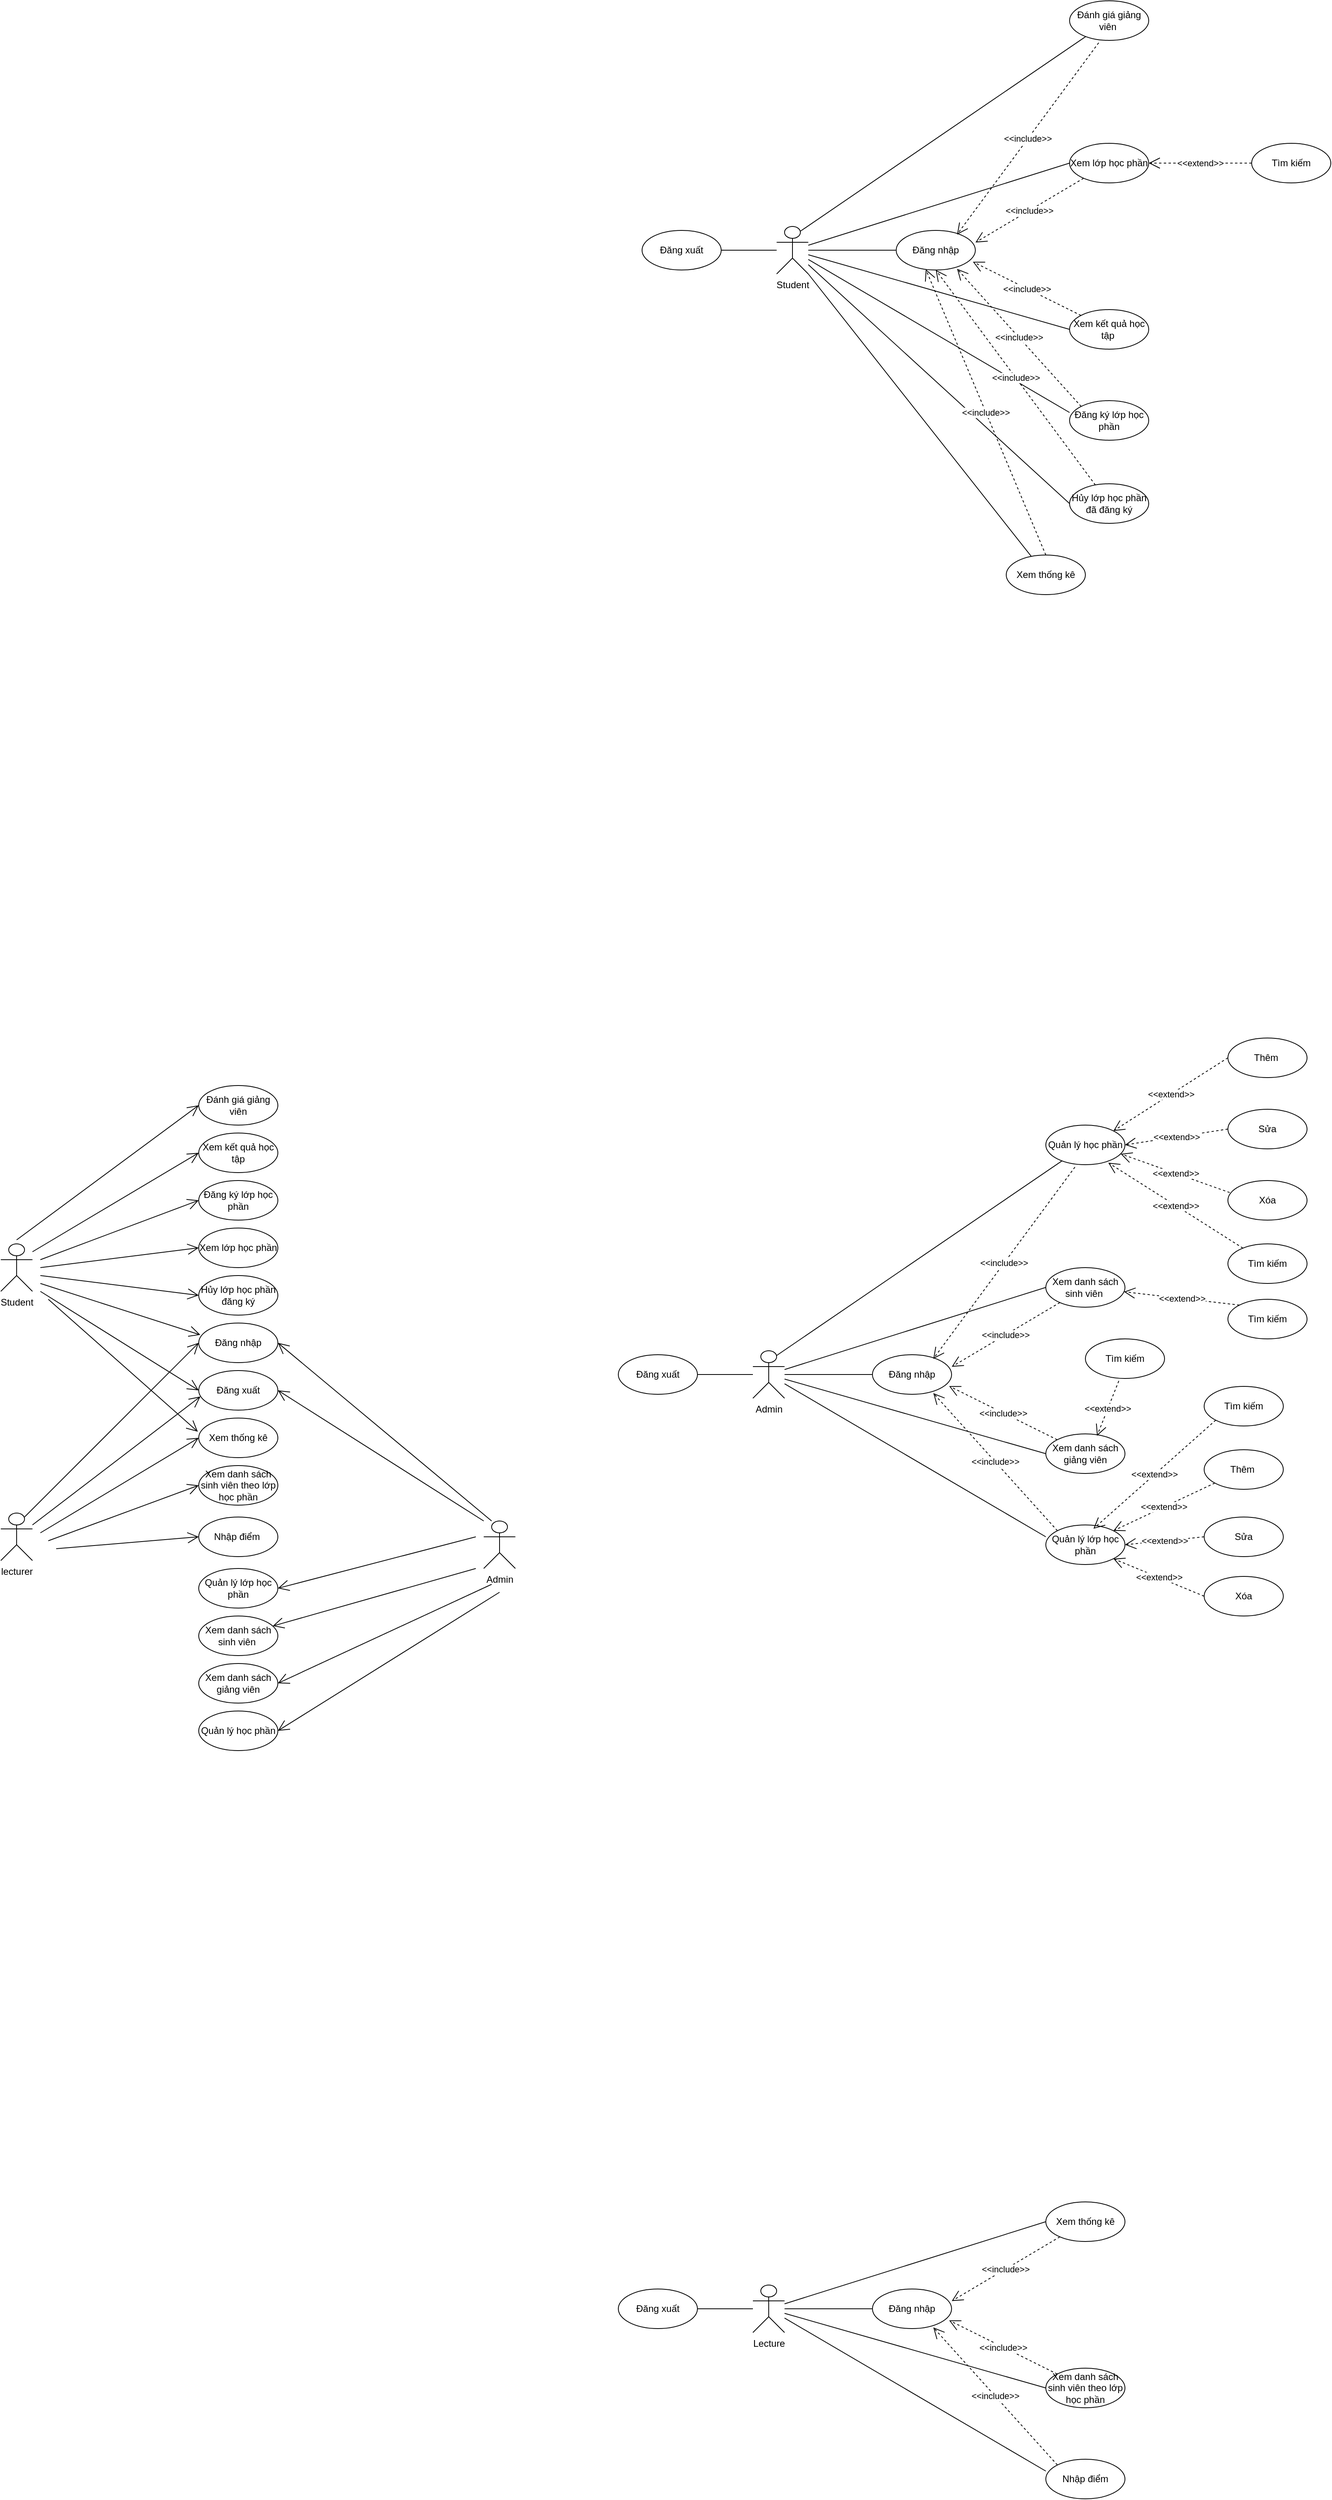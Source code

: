 <mxfile version="25.0.3">
  <diagram name="Trang-1" id="YC1g6Aa9ZJxW77goYBFT">
    <mxGraphModel dx="1312" dy="2933" grid="1" gridSize="10" guides="1" tooltips="1" connect="1" arrows="1" fold="1" page="1" pageScale="1" pageWidth="827" pageHeight="1169" math="0" shadow="0">
      <root>
        <mxCell id="0" />
        <mxCell id="1" parent="0" />
        <mxCell id="CZlc9L8-ADQLd4C6MPNS-1" value="Admin" style="shape=umlActor;verticalLabelPosition=bottom;verticalAlign=top;html=1;outlineConnect=0;" parent="1" vertex="1">
          <mxGeometry x="700" y="120" width="40" height="60" as="geometry" />
        </mxCell>
        <mxCell id="CZlc9L8-ADQLd4C6MPNS-2" value="Student" style="shape=umlActor;verticalLabelPosition=bottom;verticalAlign=top;html=1;outlineConnect=0;" parent="1" vertex="1">
          <mxGeometry x="90" y="-230" width="40" height="60" as="geometry" />
        </mxCell>
        <mxCell id="CZlc9L8-ADQLd4C6MPNS-3" value="lecturer" style="shape=umlActor;verticalLabelPosition=bottom;verticalAlign=top;html=1;outlineConnect=0;" parent="1" vertex="1">
          <mxGeometry x="90" y="110" width="40" height="60" as="geometry" />
        </mxCell>
        <mxCell id="CZlc9L8-ADQLd4C6MPNS-12" value="Đăng nhập" style="ellipse;whiteSpace=wrap;html=1;" parent="1" vertex="1">
          <mxGeometry x="340" y="-130" width="100" height="50" as="geometry" />
        </mxCell>
        <mxCell id="CZlc9L8-ADQLd4C6MPNS-13" value="Xem lớp học phần" style="ellipse;whiteSpace=wrap;html=1;" parent="1" vertex="1">
          <mxGeometry x="340" y="-250" width="100" height="50" as="geometry" />
        </mxCell>
        <mxCell id="CZlc9L8-ADQLd4C6MPNS-15" value="Xem kết quả học tập" style="ellipse;whiteSpace=wrap;html=1;" parent="1" vertex="1">
          <mxGeometry x="340" y="-370" width="100" height="50" as="geometry" />
        </mxCell>
        <mxCell id="CZlc9L8-ADQLd4C6MPNS-16" value="Đăng ký lớp học phần" style="ellipse;whiteSpace=wrap;html=1;" parent="1" vertex="1">
          <mxGeometry x="340" y="-310" width="100" height="50" as="geometry" />
        </mxCell>
        <mxCell id="CZlc9L8-ADQLd4C6MPNS-17" value="Hủy lớp học phần đăng ký" style="ellipse;whiteSpace=wrap;html=1;" parent="1" vertex="1">
          <mxGeometry x="340" y="-190" width="100" height="50" as="geometry" />
        </mxCell>
        <mxCell id="CZlc9L8-ADQLd4C6MPNS-18" value="Xem danh sách sinh viên theo lớp học phần" style="ellipse;whiteSpace=wrap;html=1;" parent="1" vertex="1">
          <mxGeometry x="340" y="50" width="100" height="50" as="geometry" />
        </mxCell>
        <mxCell id="CZlc9L8-ADQLd4C6MPNS-19" value="Nhập điểm&amp;nbsp;" style="ellipse;whiteSpace=wrap;html=1;" parent="1" vertex="1">
          <mxGeometry x="340" y="115" width="100" height="50" as="geometry" />
        </mxCell>
        <mxCell id="CZlc9L8-ADQLd4C6MPNS-20" value="Quản lý học phần" style="ellipse;whiteSpace=wrap;html=1;" parent="1" vertex="1">
          <mxGeometry x="340" y="360" width="100" height="50" as="geometry" />
        </mxCell>
        <mxCell id="CZlc9L8-ADQLd4C6MPNS-21" value="Xem danh sách giảng viên" style="ellipse;whiteSpace=wrap;html=1;" parent="1" vertex="1">
          <mxGeometry x="340" y="300" width="100" height="50" as="geometry" />
        </mxCell>
        <mxCell id="CZlc9L8-ADQLd4C6MPNS-23" value="Xem danh sách sinh viên&amp;nbsp;" style="ellipse;whiteSpace=wrap;html=1;" parent="1" vertex="1">
          <mxGeometry x="340" y="240" width="100" height="50" as="geometry" />
        </mxCell>
        <mxCell id="CZlc9L8-ADQLd4C6MPNS-29" value="Xem thống kê" style="ellipse;whiteSpace=wrap;html=1;" parent="1" vertex="1">
          <mxGeometry x="340" y="-10" width="100" height="50" as="geometry" />
        </mxCell>
        <mxCell id="CZlc9L8-ADQLd4C6MPNS-31" value="Quản lý lớp học phần" style="ellipse;whiteSpace=wrap;html=1;" parent="1" vertex="1">
          <mxGeometry x="340" y="180" width="100" height="50" as="geometry" />
        </mxCell>
        <mxCell id="CZlc9L8-ADQLd4C6MPNS-33" value="Đăng xuất" style="ellipse;whiteSpace=wrap;html=1;" parent="1" vertex="1">
          <mxGeometry x="340" y="-70" width="100" height="50" as="geometry" />
        </mxCell>
        <mxCell id="MwszoVCs4XspZuCof_MI-9" value="" style="endArrow=open;endFill=1;endSize=12;html=1;rounded=0;entryX=0;entryY=0.5;entryDx=0;entryDy=0;" parent="1" target="CZlc9L8-ADQLd4C6MPNS-15" edge="1">
          <mxGeometry width="160" relative="1" as="geometry">
            <mxPoint x="130" y="-220" as="sourcePoint" />
            <mxPoint x="350" y="-395" as="targetPoint" />
          </mxGeometry>
        </mxCell>
        <mxCell id="MwszoVCs4XspZuCof_MI-10" value="" style="endArrow=open;endFill=1;endSize=12;html=1;rounded=0;entryX=0;entryY=0.5;entryDx=0;entryDy=0;" parent="1" target="CZlc9L8-ADQLd4C6MPNS-16" edge="1">
          <mxGeometry width="160" relative="1" as="geometry">
            <mxPoint x="140" y="-210" as="sourcePoint" />
            <mxPoint x="360" y="-385" as="targetPoint" />
          </mxGeometry>
        </mxCell>
        <mxCell id="MwszoVCs4XspZuCof_MI-11" value="" style="endArrow=open;endFill=1;endSize=12;html=1;rounded=0;entryX=0;entryY=0.5;entryDx=0;entryDy=0;" parent="1" target="CZlc9L8-ADQLd4C6MPNS-13" edge="1">
          <mxGeometry width="160" relative="1" as="geometry">
            <mxPoint x="140" y="-200" as="sourcePoint" />
            <mxPoint x="370" y="-375" as="targetPoint" />
          </mxGeometry>
        </mxCell>
        <mxCell id="MwszoVCs4XspZuCof_MI-12" value="" style="endArrow=open;endFill=1;endSize=12;html=1;rounded=0;entryX=0;entryY=0.5;entryDx=0;entryDy=0;" parent="1" target="CZlc9L8-ADQLd4C6MPNS-17" edge="1">
          <mxGeometry width="160" relative="1" as="geometry">
            <mxPoint x="140" y="-190" as="sourcePoint" />
            <mxPoint x="380" y="-365" as="targetPoint" />
          </mxGeometry>
        </mxCell>
        <mxCell id="MwszoVCs4XspZuCof_MI-13" value="" style="endArrow=open;endFill=1;endSize=12;html=1;rounded=0;entryX=0.02;entryY=0.298;entryDx=0;entryDy=0;entryPerimeter=0;" parent="1" target="CZlc9L8-ADQLd4C6MPNS-12" edge="1">
          <mxGeometry width="160" relative="1" as="geometry">
            <mxPoint x="140" y="-180" as="sourcePoint" />
            <mxPoint x="390" y="-355" as="targetPoint" />
          </mxGeometry>
        </mxCell>
        <mxCell id="MwszoVCs4XspZuCof_MI-16" value="" style="endArrow=open;endFill=1;endSize=12;html=1;rounded=0;entryX=0;entryY=0.5;entryDx=0;entryDy=0;" parent="1" target="CZlc9L8-ADQLd4C6MPNS-33" edge="1">
          <mxGeometry width="160" relative="1" as="geometry">
            <mxPoint x="140" y="-170" as="sourcePoint" />
            <mxPoint x="312" y="-105" as="targetPoint" />
          </mxGeometry>
        </mxCell>
        <mxCell id="MwszoVCs4XspZuCof_MI-18" value="" style="endArrow=open;endFill=1;endSize=12;html=1;rounded=0;entryX=0;entryY=0.5;entryDx=0;entryDy=0;" parent="1" target="CZlc9L8-ADQLd4C6MPNS-12" edge="1">
          <mxGeometry width="160" relative="1" as="geometry">
            <mxPoint x="120" y="115" as="sourcePoint" />
            <mxPoint x="310" y="290" as="targetPoint" />
          </mxGeometry>
        </mxCell>
        <mxCell id="MwszoVCs4XspZuCof_MI-19" value="" style="endArrow=open;endFill=1;endSize=12;html=1;rounded=0;entryX=0.022;entryY=0.656;entryDx=0;entryDy=0;entryPerimeter=0;" parent="1" target="CZlc9L8-ADQLd4C6MPNS-33" edge="1">
          <mxGeometry width="160" relative="1" as="geometry">
            <mxPoint x="130" y="125" as="sourcePoint" />
            <mxPoint x="350" y="-95" as="targetPoint" />
          </mxGeometry>
        </mxCell>
        <mxCell id="MwszoVCs4XspZuCof_MI-21" value="" style="endArrow=open;endFill=1;endSize=12;html=1;rounded=0;entryX=0;entryY=0.5;entryDx=0;entryDy=0;" parent="1" target="CZlc9L8-ADQLd4C6MPNS-18" edge="1">
          <mxGeometry width="160" relative="1" as="geometry">
            <mxPoint x="150" y="145" as="sourcePoint" />
            <mxPoint x="370" y="-75" as="targetPoint" />
          </mxGeometry>
        </mxCell>
        <mxCell id="MwszoVCs4XspZuCof_MI-22" value="" style="endArrow=open;endFill=1;endSize=12;html=1;rounded=0;entryX=0;entryY=0.5;entryDx=0;entryDy=0;" parent="1" target="CZlc9L8-ADQLd4C6MPNS-19" edge="1">
          <mxGeometry width="160" relative="1" as="geometry">
            <mxPoint x="160" y="155" as="sourcePoint" />
            <mxPoint x="380" y="-65" as="targetPoint" />
          </mxGeometry>
        </mxCell>
        <mxCell id="MwszoVCs4XspZuCof_MI-23" value="" style="endArrow=open;endFill=1;endSize=12;html=1;rounded=0;entryX=1;entryY=0.5;entryDx=0;entryDy=0;" parent="1" target="CZlc9L8-ADQLd4C6MPNS-12" edge="1">
          <mxGeometry width="160" relative="1" as="geometry">
            <mxPoint x="710" y="120" as="sourcePoint" />
            <mxPoint x="890" y="100" as="targetPoint" />
          </mxGeometry>
        </mxCell>
        <mxCell id="MwszoVCs4XspZuCof_MI-24" value="" style="endArrow=open;endFill=1;endSize=12;html=1;rounded=0;entryX=1;entryY=0.5;entryDx=0;entryDy=0;" parent="1" target="CZlc9L8-ADQLd4C6MPNS-33" edge="1">
          <mxGeometry width="160" relative="1" as="geometry">
            <mxPoint x="700" y="120" as="sourcePoint" />
            <mxPoint x="450" y="-95" as="targetPoint" />
          </mxGeometry>
        </mxCell>
        <mxCell id="MwszoVCs4XspZuCof_MI-26" value="" style="endArrow=open;endFill=1;endSize=12;html=1;rounded=0;entryX=1;entryY=0.5;entryDx=0;entryDy=0;" parent="1" target="CZlc9L8-ADQLd4C6MPNS-31" edge="1">
          <mxGeometry width="160" relative="1" as="geometry">
            <mxPoint x="690" y="140" as="sourcePoint" />
            <mxPoint x="460" y="-25" as="targetPoint" />
          </mxGeometry>
        </mxCell>
        <mxCell id="MwszoVCs4XspZuCof_MI-28" value="" style="endArrow=open;endFill=1;endSize=12;html=1;rounded=0;" parent="1" target="CZlc9L8-ADQLd4C6MPNS-23" edge="1">
          <mxGeometry width="160" relative="1" as="geometry">
            <mxPoint x="690" y="180" as="sourcePoint" />
            <mxPoint x="440" y="275" as="targetPoint" />
          </mxGeometry>
        </mxCell>
        <mxCell id="MwszoVCs4XspZuCof_MI-30" value="" style="endArrow=open;endFill=1;endSize=12;html=1;rounded=0;entryX=1;entryY=0.5;entryDx=0;entryDy=0;" parent="1" target="CZlc9L8-ADQLd4C6MPNS-21" edge="1">
          <mxGeometry width="160" relative="1" as="geometry">
            <mxPoint x="710" y="200" as="sourcePoint" />
            <mxPoint x="447" y="318" as="targetPoint" />
          </mxGeometry>
        </mxCell>
        <mxCell id="MwszoVCs4XspZuCof_MI-31" value="" style="endArrow=open;endFill=1;endSize=12;html=1;rounded=0;entryX=1;entryY=0.5;entryDx=0;entryDy=0;" parent="1" target="CZlc9L8-ADQLd4C6MPNS-20" edge="1">
          <mxGeometry width="160" relative="1" as="geometry">
            <mxPoint x="720" y="210" as="sourcePoint" />
            <mxPoint x="457" y="328" as="targetPoint" />
          </mxGeometry>
        </mxCell>
        <mxCell id="FlfesF0UdyF4f3H3UJaI-3" value="Đánh giá giảng viên" style="ellipse;whiteSpace=wrap;html=1;" parent="1" vertex="1">
          <mxGeometry x="340" y="-430" width="100" height="50" as="geometry" />
        </mxCell>
        <mxCell id="FlfesF0UdyF4f3H3UJaI-5" value="" style="endArrow=open;endFill=1;endSize=12;html=1;rounded=0;entryX=0;entryY=0.5;entryDx=0;entryDy=0;" parent="1" target="FlfesF0UdyF4f3H3UJaI-3" edge="1">
          <mxGeometry width="160" relative="1" as="geometry">
            <mxPoint x="110" y="-235" as="sourcePoint" />
            <mxPoint x="330" y="-410" as="targetPoint" />
          </mxGeometry>
        </mxCell>
        <mxCell id="dAeShRe3gcyDn0yOVWNU-3" value="" style="endArrow=open;endFill=1;endSize=12;html=1;rounded=0;entryX=0;entryY=0.5;entryDx=0;entryDy=0;" parent="1" target="CZlc9L8-ADQLd4C6MPNS-29" edge="1">
          <mxGeometry width="160" relative="1" as="geometry">
            <mxPoint x="140" y="135" as="sourcePoint" />
            <mxPoint x="352" y="-27" as="targetPoint" />
          </mxGeometry>
        </mxCell>
        <mxCell id="dAeShRe3gcyDn0yOVWNU-4" value="" style="endArrow=open;endFill=1;endSize=12;html=1;rounded=0;entryX=-0.011;entryY=0.345;entryDx=0;entryDy=0;entryPerimeter=0;" parent="1" target="CZlc9L8-ADQLd4C6MPNS-29" edge="1">
          <mxGeometry width="160" relative="1" as="geometry">
            <mxPoint x="150" y="-160" as="sourcePoint" />
            <mxPoint x="350" y="-35" as="targetPoint" />
          </mxGeometry>
        </mxCell>
        <mxCell id="-qxYex-KwS0y-Op3rTVl-1" value="Admin" style="shape=umlActor;verticalLabelPosition=bottom;verticalAlign=top;html=1;outlineConnect=0;" vertex="1" parent="1">
          <mxGeometry x="1040" y="-95" width="40" height="60" as="geometry" />
        </mxCell>
        <mxCell id="-qxYex-KwS0y-Op3rTVl-38" value="Đăng xuất" style="ellipse;whiteSpace=wrap;html=1;" vertex="1" parent="1">
          <mxGeometry x="870" y="-90" width="100" height="50" as="geometry" />
        </mxCell>
        <mxCell id="-qxYex-KwS0y-Op3rTVl-40" value="Đăng nhập" style="ellipse;whiteSpace=wrap;html=1;" vertex="1" parent="1">
          <mxGeometry x="1191" y="-90" width="100" height="50" as="geometry" />
        </mxCell>
        <mxCell id="-qxYex-KwS0y-Op3rTVl-43" value="Quản lý học phần" style="ellipse;whiteSpace=wrap;html=1;" vertex="1" parent="1">
          <mxGeometry x="1410" y="-380" width="100" height="50" as="geometry" />
        </mxCell>
        <mxCell id="-qxYex-KwS0y-Op3rTVl-44" value="Quản lý lớp học phần" style="ellipse;whiteSpace=wrap;html=1;" vertex="1" parent="1">
          <mxGeometry x="1410" y="125" width="100" height="50" as="geometry" />
        </mxCell>
        <mxCell id="-qxYex-KwS0y-Op3rTVl-45" value="Xem danh sách sinh viên&amp;nbsp;" style="ellipse;whiteSpace=wrap;html=1;" vertex="1" parent="1">
          <mxGeometry x="1410" y="-200" width="100" height="50" as="geometry" />
        </mxCell>
        <mxCell id="-qxYex-KwS0y-Op3rTVl-47" value="Xem danh sách giảng viên" style="ellipse;whiteSpace=wrap;html=1;" vertex="1" parent="1">
          <mxGeometry x="1410" y="10" width="100" height="50" as="geometry" />
        </mxCell>
        <mxCell id="-qxYex-KwS0y-Op3rTVl-48" value="" style="endArrow=none;html=1;rounded=0;" edge="1" parent="1" source="-qxYex-KwS0y-Op3rTVl-38" target="-qxYex-KwS0y-Op3rTVl-1">
          <mxGeometry width="50" height="50" relative="1" as="geometry">
            <mxPoint x="1090" y="-70" as="sourcePoint" />
            <mxPoint x="1140" y="-120" as="targetPoint" />
          </mxGeometry>
        </mxCell>
        <mxCell id="-qxYex-KwS0y-Op3rTVl-49" value="" style="endArrow=none;html=1;rounded=0;exitX=0.75;exitY=0.1;exitDx=0;exitDy=0;exitPerimeter=0;" edge="1" parent="1" source="-qxYex-KwS0y-Op3rTVl-1" target="-qxYex-KwS0y-Op3rTVl-43">
          <mxGeometry width="50" height="50" relative="1" as="geometry">
            <mxPoint x="1220" y="-100" as="sourcePoint" />
            <mxPoint x="1320" y="-100" as="targetPoint" />
          </mxGeometry>
        </mxCell>
        <mxCell id="-qxYex-KwS0y-Op3rTVl-53" value="" style="endArrow=none;html=1;rounded=0;entryX=0;entryY=0.5;entryDx=0;entryDy=0;" edge="1" parent="1" source="-qxYex-KwS0y-Op3rTVl-1" target="-qxYex-KwS0y-Op3rTVl-45">
          <mxGeometry width="50" height="50" relative="1" as="geometry">
            <mxPoint x="1230" y="-84" as="sourcePoint" />
            <mxPoint x="1393" y="-311" as="targetPoint" />
          </mxGeometry>
        </mxCell>
        <mxCell id="-qxYex-KwS0y-Op3rTVl-54" value="Thêm&amp;nbsp;" style="ellipse;whiteSpace=wrap;html=1;" vertex="1" parent="1">
          <mxGeometry x="1640" y="-490" width="100" height="50" as="geometry" />
        </mxCell>
        <mxCell id="-qxYex-KwS0y-Op3rTVl-55" value="Sửa" style="ellipse;whiteSpace=wrap;html=1;" vertex="1" parent="1">
          <mxGeometry x="1640" y="-400" width="100" height="50" as="geometry" />
        </mxCell>
        <mxCell id="-qxYex-KwS0y-Op3rTVl-56" value="Xóa" style="ellipse;whiteSpace=wrap;html=1;" vertex="1" parent="1">
          <mxGeometry x="1640" y="-310" width="100" height="50" as="geometry" />
        </mxCell>
        <mxCell id="-qxYex-KwS0y-Op3rTVl-57" value="" style="endArrow=none;html=1;rounded=0;entryX=0;entryY=0.5;entryDx=0;entryDy=0;" edge="1" parent="1" source="-qxYex-KwS0y-Op3rTVl-1" target="-qxYex-KwS0y-Op3rTVl-40">
          <mxGeometry width="50" height="50" relative="1" as="geometry">
            <mxPoint x="1090" y="-61" as="sourcePoint" />
            <mxPoint x="1420" y="-165" as="targetPoint" />
          </mxGeometry>
        </mxCell>
        <mxCell id="-qxYex-KwS0y-Op3rTVl-59" value="Thêm&amp;nbsp;" style="ellipse;whiteSpace=wrap;html=1;" vertex="1" parent="1">
          <mxGeometry x="1610" y="30" width="100" height="50" as="geometry" />
        </mxCell>
        <mxCell id="-qxYex-KwS0y-Op3rTVl-61" value="Sửa" style="ellipse;whiteSpace=wrap;html=1;" vertex="1" parent="1">
          <mxGeometry x="1610" y="115" width="100" height="50" as="geometry" />
        </mxCell>
        <mxCell id="-qxYex-KwS0y-Op3rTVl-62" value="Xóa" style="ellipse;whiteSpace=wrap;html=1;" vertex="1" parent="1">
          <mxGeometry x="1610" y="190" width="100" height="50" as="geometry" />
        </mxCell>
        <mxCell id="-qxYex-KwS0y-Op3rTVl-65" value="" style="endArrow=none;html=1;rounded=0;entryX=0;entryY=0.5;entryDx=0;entryDy=0;" edge="1" parent="1" source="-qxYex-KwS0y-Op3rTVl-1" target="-qxYex-KwS0y-Op3rTVl-47">
          <mxGeometry width="50" height="50" relative="1" as="geometry">
            <mxPoint x="1080" y="-35" as="sourcePoint" />
            <mxPoint x="1440" y="-281" as="targetPoint" />
          </mxGeometry>
        </mxCell>
        <mxCell id="-qxYex-KwS0y-Op3rTVl-66" value="" style="endArrow=none;html=1;rounded=0;entryX=0;entryY=0.3;entryDx=0;entryDy=0;entryPerimeter=0;" edge="1" parent="1" source="-qxYex-KwS0y-Op3rTVl-1" target="-qxYex-KwS0y-Op3rTVl-44">
          <mxGeometry width="50" height="50" relative="1" as="geometry">
            <mxPoint x="1090" y="-35" as="sourcePoint" />
            <mxPoint x="1420" y="59" as="targetPoint" />
          </mxGeometry>
        </mxCell>
        <mxCell id="-qxYex-KwS0y-Op3rTVl-68" value="&amp;lt;&amp;lt;extend&amp;gt;&amp;gt;" style="endArrow=open;endSize=12;dashed=1;html=1;rounded=0;exitX=0;exitY=0.5;exitDx=0;exitDy=0;entryX=1;entryY=0;entryDx=0;entryDy=0;" edge="1" parent="1" source="-qxYex-KwS0y-Op3rTVl-54" target="-qxYex-KwS0y-Op3rTVl-43">
          <mxGeometry x="-0.002" width="160" relative="1" as="geometry">
            <mxPoint x="1590" y="-280" as="sourcePoint" />
            <mxPoint x="1750" y="-280" as="targetPoint" />
            <mxPoint as="offset" />
          </mxGeometry>
        </mxCell>
        <mxCell id="-qxYex-KwS0y-Op3rTVl-69" value="&amp;lt;&amp;lt;extend&amp;gt;&amp;gt;" style="endArrow=open;endSize=12;dashed=1;html=1;rounded=0;exitX=0;exitY=0.5;exitDx=0;exitDy=0;entryX=1;entryY=0.5;entryDx=0;entryDy=0;" edge="1" parent="1" source="-qxYex-KwS0y-Op3rTVl-55" target="-qxYex-KwS0y-Op3rTVl-43">
          <mxGeometry width="160" relative="1" as="geometry">
            <mxPoint x="1650" y="-455" as="sourcePoint" />
            <mxPoint x="1506" y="-362" as="targetPoint" />
          </mxGeometry>
        </mxCell>
        <mxCell id="-qxYex-KwS0y-Op3rTVl-70" value="&amp;lt;&amp;lt;extend&amp;gt;&amp;gt;" style="endArrow=open;endSize=12;dashed=1;html=1;rounded=0;exitX=0.023;exitY=0.304;exitDx=0;exitDy=0;entryX=0.946;entryY=0.727;entryDx=0;entryDy=0;exitPerimeter=0;entryPerimeter=0;" edge="1" parent="1" source="-qxYex-KwS0y-Op3rTVl-56" target="-qxYex-KwS0y-Op3rTVl-43">
          <mxGeometry width="160" relative="1" as="geometry">
            <mxPoint x="1624" y="-283" as="sourcePoint" />
            <mxPoint x="1500" y="-350" as="targetPoint" />
          </mxGeometry>
        </mxCell>
        <mxCell id="-qxYex-KwS0y-Op3rTVl-71" value="&amp;lt;&amp;lt;extend&amp;gt;&amp;gt;" style="endArrow=open;endSize=12;dashed=1;html=1;rounded=0;entryX=1;entryY=0;entryDx=0;entryDy=0;" edge="1" parent="1" source="-qxYex-KwS0y-Op3rTVl-59" target="-qxYex-KwS0y-Op3rTVl-44">
          <mxGeometry width="160" relative="1" as="geometry">
            <mxPoint x="1604" y="7" as="sourcePoint" />
            <mxPoint x="1460" y="100" as="targetPoint" />
          </mxGeometry>
        </mxCell>
        <mxCell id="-qxYex-KwS0y-Op3rTVl-72" value="&amp;lt;&amp;lt;extend&amp;gt;&amp;gt;" style="endArrow=open;endSize=12;dashed=1;html=1;rounded=0;entryX=1;entryY=0.5;entryDx=0;entryDy=0;exitX=0;exitY=0.5;exitDx=0;exitDy=0;" edge="1" parent="1" source="-qxYex-KwS0y-Op3rTVl-61" target="-qxYex-KwS0y-Op3rTVl-44">
          <mxGeometry width="160" relative="1" as="geometry">
            <mxPoint x="1634" y="82" as="sourcePoint" />
            <mxPoint x="1506" y="143" as="targetPoint" />
          </mxGeometry>
        </mxCell>
        <mxCell id="-qxYex-KwS0y-Op3rTVl-73" value="&amp;lt;&amp;lt;extend&amp;gt;&amp;gt;" style="endArrow=open;endSize=12;dashed=1;html=1;rounded=0;entryX=1;entryY=1;entryDx=0;entryDy=0;exitX=0;exitY=0.5;exitDx=0;exitDy=0;" edge="1" parent="1" source="-qxYex-KwS0y-Op3rTVl-62" target="-qxYex-KwS0y-Op3rTVl-44">
          <mxGeometry width="160" relative="1" as="geometry">
            <mxPoint x="1644" y="92" as="sourcePoint" />
            <mxPoint x="1516" y="153" as="targetPoint" />
          </mxGeometry>
        </mxCell>
        <mxCell id="-qxYex-KwS0y-Op3rTVl-77" value="&amp;lt;&amp;lt;include&amp;gt;&amp;gt;" style="endArrow=open;endSize=12;dashed=1;html=1;rounded=0;exitX=0.368;exitY=1.06;exitDx=0;exitDy=0;entryX=0.769;entryY=0.104;entryDx=0;entryDy=0;exitPerimeter=0;entryPerimeter=0;" edge="1" parent="1" source="-qxYex-KwS0y-Op3rTVl-43" target="-qxYex-KwS0y-Op3rTVl-40">
          <mxGeometry width="160" relative="1" as="geometry">
            <mxPoint x="1447" y="-221" as="sourcePoint" />
            <mxPoint x="1310" y="-270" as="targetPoint" />
          </mxGeometry>
        </mxCell>
        <mxCell id="-qxYex-KwS0y-Op3rTVl-78" value="&amp;lt;&amp;lt;include&amp;gt;&amp;gt;" style="endArrow=open;endSize=12;dashed=1;html=1;rounded=0;entryX=1.002;entryY=0.304;entryDx=0;entryDy=0;entryPerimeter=0;" edge="1" parent="1" source="-qxYex-KwS0y-Op3rTVl-45" target="-qxYex-KwS0y-Op3rTVl-40">
          <mxGeometry width="160" relative="1" as="geometry">
            <mxPoint x="1457" y="-317" as="sourcePoint" />
            <mxPoint x="1278" y="-75" as="targetPoint" />
          </mxGeometry>
        </mxCell>
        <mxCell id="-qxYex-KwS0y-Op3rTVl-79" value="&amp;lt;&amp;lt;include&amp;gt;&amp;gt;" style="endArrow=open;endSize=12;dashed=1;html=1;rounded=0;entryX=0.969;entryY=0.793;entryDx=0;entryDy=0;entryPerimeter=0;" edge="1" parent="1" source="-qxYex-KwS0y-Op3rTVl-47" target="-qxYex-KwS0y-Op3rTVl-40">
          <mxGeometry width="160" relative="1" as="geometry">
            <mxPoint x="1467" y="-307" as="sourcePoint" />
            <mxPoint x="1288" y="-65" as="targetPoint" />
          </mxGeometry>
        </mxCell>
        <mxCell id="-qxYex-KwS0y-Op3rTVl-80" value="&amp;lt;&amp;lt;include&amp;gt;&amp;gt;" style="endArrow=open;endSize=12;dashed=1;html=1;rounded=0;exitX=0;exitY=0;exitDx=0;exitDy=0;entryX=0.769;entryY=0.971;entryDx=0;entryDy=0;entryPerimeter=0;" edge="1" parent="1" source="-qxYex-KwS0y-Op3rTVl-44" target="-qxYex-KwS0y-Op3rTVl-40">
          <mxGeometry width="160" relative="1" as="geometry">
            <mxPoint x="1477" y="-297" as="sourcePoint" />
            <mxPoint x="1298" y="-55" as="targetPoint" />
          </mxGeometry>
        </mxCell>
        <mxCell id="-qxYex-KwS0y-Op3rTVl-82" value="Lecture" style="shape=umlActor;verticalLabelPosition=bottom;verticalAlign=top;html=1;outlineConnect=0;" vertex="1" parent="1">
          <mxGeometry x="1040" y="1085" width="40" height="60" as="geometry" />
        </mxCell>
        <mxCell id="-qxYex-KwS0y-Op3rTVl-83" value="Đăng xuất" style="ellipse;whiteSpace=wrap;html=1;" vertex="1" parent="1">
          <mxGeometry x="870" y="1090" width="100" height="50" as="geometry" />
        </mxCell>
        <mxCell id="-qxYex-KwS0y-Op3rTVl-84" value="Đăng nhập" style="ellipse;whiteSpace=wrap;html=1;" vertex="1" parent="1">
          <mxGeometry x="1191" y="1090" width="100" height="50" as="geometry" />
        </mxCell>
        <mxCell id="-qxYex-KwS0y-Op3rTVl-87" value="Nhập điểm" style="ellipse;whiteSpace=wrap;html=1;" vertex="1" parent="1">
          <mxGeometry x="1410" y="1305" width="100" height="50" as="geometry" />
        </mxCell>
        <mxCell id="-qxYex-KwS0y-Op3rTVl-88" value="Xem thống kê" style="ellipse;whiteSpace=wrap;html=1;" vertex="1" parent="1">
          <mxGeometry x="1410" y="980" width="100" height="50" as="geometry" />
        </mxCell>
        <mxCell id="-qxYex-KwS0y-Op3rTVl-89" value="Xem danh sách sinh viên theo lớp học phần" style="ellipse;whiteSpace=wrap;html=1;" vertex="1" parent="1">
          <mxGeometry x="1410" y="1190" width="100" height="50" as="geometry" />
        </mxCell>
        <mxCell id="-qxYex-KwS0y-Op3rTVl-90" value="" style="endArrow=none;html=1;rounded=0;" edge="1" parent="1" source="-qxYex-KwS0y-Op3rTVl-83" target="-qxYex-KwS0y-Op3rTVl-82">
          <mxGeometry width="50" height="50" relative="1" as="geometry">
            <mxPoint x="1090" y="1110" as="sourcePoint" />
            <mxPoint x="1140" y="1060" as="targetPoint" />
          </mxGeometry>
        </mxCell>
        <mxCell id="-qxYex-KwS0y-Op3rTVl-92" value="" style="endArrow=none;html=1;rounded=0;entryX=0;entryY=0.5;entryDx=0;entryDy=0;" edge="1" parent="1" source="-qxYex-KwS0y-Op3rTVl-82" target="-qxYex-KwS0y-Op3rTVl-88">
          <mxGeometry width="50" height="50" relative="1" as="geometry">
            <mxPoint x="1230" y="1096" as="sourcePoint" />
            <mxPoint x="1393" y="869" as="targetPoint" />
          </mxGeometry>
        </mxCell>
        <mxCell id="-qxYex-KwS0y-Op3rTVl-96" value="" style="endArrow=none;html=1;rounded=0;entryX=0;entryY=0.5;entryDx=0;entryDy=0;" edge="1" parent="1" source="-qxYex-KwS0y-Op3rTVl-82" target="-qxYex-KwS0y-Op3rTVl-84">
          <mxGeometry width="50" height="50" relative="1" as="geometry">
            <mxPoint x="1090" y="1119" as="sourcePoint" />
            <mxPoint x="1420" y="1015" as="targetPoint" />
          </mxGeometry>
        </mxCell>
        <mxCell id="-qxYex-KwS0y-Op3rTVl-103" value="" style="endArrow=none;html=1;rounded=0;entryX=0;entryY=0.5;entryDx=0;entryDy=0;" edge="1" parent="1" source="-qxYex-KwS0y-Op3rTVl-82" target="-qxYex-KwS0y-Op3rTVl-89">
          <mxGeometry width="50" height="50" relative="1" as="geometry">
            <mxPoint x="1080" y="1145" as="sourcePoint" />
            <mxPoint x="1440" y="899" as="targetPoint" />
          </mxGeometry>
        </mxCell>
        <mxCell id="-qxYex-KwS0y-Op3rTVl-104" value="" style="endArrow=none;html=1;rounded=0;entryX=0;entryY=0.3;entryDx=0;entryDy=0;entryPerimeter=0;" edge="1" parent="1" source="-qxYex-KwS0y-Op3rTVl-82" target="-qxYex-KwS0y-Op3rTVl-87">
          <mxGeometry width="50" height="50" relative="1" as="geometry">
            <mxPoint x="1090" y="1145" as="sourcePoint" />
            <mxPoint x="1420" y="1239" as="targetPoint" />
          </mxGeometry>
        </mxCell>
        <mxCell id="-qxYex-KwS0y-Op3rTVl-116" value="&amp;lt;&amp;lt;include&amp;gt;&amp;gt;" style="endArrow=open;endSize=12;dashed=1;html=1;rounded=0;entryX=1.002;entryY=0.304;entryDx=0;entryDy=0;entryPerimeter=0;" edge="1" parent="1" source="-qxYex-KwS0y-Op3rTVl-88" target="-qxYex-KwS0y-Op3rTVl-84">
          <mxGeometry width="160" relative="1" as="geometry">
            <mxPoint x="1457" y="863" as="sourcePoint" />
            <mxPoint x="1278" y="1105" as="targetPoint" />
          </mxGeometry>
        </mxCell>
        <mxCell id="-qxYex-KwS0y-Op3rTVl-117" value="&amp;lt;&amp;lt;include&amp;gt;&amp;gt;" style="endArrow=open;endSize=12;dashed=1;html=1;rounded=0;entryX=0.969;entryY=0.793;entryDx=0;entryDy=0;entryPerimeter=0;" edge="1" parent="1" source="-qxYex-KwS0y-Op3rTVl-89" target="-qxYex-KwS0y-Op3rTVl-84">
          <mxGeometry width="160" relative="1" as="geometry">
            <mxPoint x="1467" y="873" as="sourcePoint" />
            <mxPoint x="1288" y="1115" as="targetPoint" />
          </mxGeometry>
        </mxCell>
        <mxCell id="-qxYex-KwS0y-Op3rTVl-118" value="&amp;lt;&amp;lt;include&amp;gt;&amp;gt;" style="endArrow=open;endSize=12;dashed=1;html=1;rounded=0;exitX=0;exitY=0;exitDx=0;exitDy=0;entryX=0.769;entryY=0.971;entryDx=0;entryDy=0;entryPerimeter=0;" edge="1" parent="1" source="-qxYex-KwS0y-Op3rTVl-87" target="-qxYex-KwS0y-Op3rTVl-84">
          <mxGeometry width="160" relative="1" as="geometry">
            <mxPoint x="1477" y="883" as="sourcePoint" />
            <mxPoint x="1298" y="1125" as="targetPoint" />
          </mxGeometry>
        </mxCell>
        <mxCell id="-qxYex-KwS0y-Op3rTVl-120" value="Student" style="shape=umlActor;verticalLabelPosition=bottom;verticalAlign=top;html=1;outlineConnect=0;" vertex="1" parent="1">
          <mxGeometry x="1070" y="-1515" width="40" height="60" as="geometry" />
        </mxCell>
        <mxCell id="-qxYex-KwS0y-Op3rTVl-121" value="Đăng xuất" style="ellipse;whiteSpace=wrap;html=1;" vertex="1" parent="1">
          <mxGeometry x="900" y="-1510" width="100" height="50" as="geometry" />
        </mxCell>
        <mxCell id="-qxYex-KwS0y-Op3rTVl-122" value="Đăng nhập" style="ellipse;whiteSpace=wrap;html=1;" vertex="1" parent="1">
          <mxGeometry x="1221" y="-1510" width="100" height="50" as="geometry" />
        </mxCell>
        <mxCell id="-qxYex-KwS0y-Op3rTVl-123" value="Hủy lớp học phần đã đăng ký" style="ellipse;whiteSpace=wrap;html=1;" vertex="1" parent="1">
          <mxGeometry x="1440" y="-1190" width="100" height="50" as="geometry" />
        </mxCell>
        <mxCell id="-qxYex-KwS0y-Op3rTVl-124" value="Đánh giá giảng viên&amp;nbsp;" style="ellipse;whiteSpace=wrap;html=1;" vertex="1" parent="1">
          <mxGeometry x="1440" y="-1800" width="100" height="50" as="geometry" />
        </mxCell>
        <mxCell id="-qxYex-KwS0y-Op3rTVl-125" value="Đăng ký lớp học phần" style="ellipse;whiteSpace=wrap;html=1;" vertex="1" parent="1">
          <mxGeometry x="1440" y="-1295" width="100" height="50" as="geometry" />
        </mxCell>
        <mxCell id="-qxYex-KwS0y-Op3rTVl-126" value="Xem lớp học phần" style="ellipse;whiteSpace=wrap;html=1;" vertex="1" parent="1">
          <mxGeometry x="1440" y="-1620" width="100" height="50" as="geometry" />
        </mxCell>
        <mxCell id="-qxYex-KwS0y-Op3rTVl-127" value="Xem kết quả học tập&amp;nbsp;" style="ellipse;whiteSpace=wrap;html=1;" vertex="1" parent="1">
          <mxGeometry x="1440" y="-1410" width="100" height="50" as="geometry" />
        </mxCell>
        <mxCell id="-qxYex-KwS0y-Op3rTVl-128" value="" style="endArrow=none;html=1;rounded=0;" edge="1" parent="1" source="-qxYex-KwS0y-Op3rTVl-121" target="-qxYex-KwS0y-Op3rTVl-120">
          <mxGeometry width="50" height="50" relative="1" as="geometry">
            <mxPoint x="1120" y="-1490" as="sourcePoint" />
            <mxPoint x="1170" y="-1540" as="targetPoint" />
          </mxGeometry>
        </mxCell>
        <mxCell id="-qxYex-KwS0y-Op3rTVl-129" value="" style="endArrow=none;html=1;rounded=0;exitX=0.75;exitY=0.1;exitDx=0;exitDy=0;exitPerimeter=0;" edge="1" parent="1" source="-qxYex-KwS0y-Op3rTVl-120" target="-qxYex-KwS0y-Op3rTVl-124">
          <mxGeometry width="50" height="50" relative="1" as="geometry">
            <mxPoint x="1250" y="-1520" as="sourcePoint" />
            <mxPoint x="1350" y="-1520" as="targetPoint" />
          </mxGeometry>
        </mxCell>
        <mxCell id="-qxYex-KwS0y-Op3rTVl-130" value="" style="endArrow=none;html=1;rounded=0;entryX=0;entryY=0.5;entryDx=0;entryDy=0;" edge="1" parent="1" source="-qxYex-KwS0y-Op3rTVl-120" target="-qxYex-KwS0y-Op3rTVl-126">
          <mxGeometry width="50" height="50" relative="1" as="geometry">
            <mxPoint x="1260" y="-1504" as="sourcePoint" />
            <mxPoint x="1423" y="-1731" as="targetPoint" />
          </mxGeometry>
        </mxCell>
        <mxCell id="-qxYex-KwS0y-Op3rTVl-134" value="" style="endArrow=none;html=1;rounded=0;entryX=0;entryY=0.5;entryDx=0;entryDy=0;" edge="1" parent="1" source="-qxYex-KwS0y-Op3rTVl-120" target="-qxYex-KwS0y-Op3rTVl-122">
          <mxGeometry width="50" height="50" relative="1" as="geometry">
            <mxPoint x="1120" y="-1481" as="sourcePoint" />
            <mxPoint x="1450" y="-1585" as="targetPoint" />
          </mxGeometry>
        </mxCell>
        <mxCell id="-qxYex-KwS0y-Op3rTVl-141" value="" style="endArrow=none;html=1;rounded=0;entryX=0;entryY=0.5;entryDx=0;entryDy=0;" edge="1" parent="1" source="-qxYex-KwS0y-Op3rTVl-120" target="-qxYex-KwS0y-Op3rTVl-127">
          <mxGeometry width="50" height="50" relative="1" as="geometry">
            <mxPoint x="1110" y="-1455" as="sourcePoint" />
            <mxPoint x="1470" y="-1701" as="targetPoint" />
          </mxGeometry>
        </mxCell>
        <mxCell id="-qxYex-KwS0y-Op3rTVl-142" value="" style="endArrow=none;html=1;rounded=0;entryX=0;entryY=0.3;entryDx=0;entryDy=0;entryPerimeter=0;" edge="1" parent="1" source="-qxYex-KwS0y-Op3rTVl-120" target="-qxYex-KwS0y-Op3rTVl-125">
          <mxGeometry width="50" height="50" relative="1" as="geometry">
            <mxPoint x="1120" y="-1455" as="sourcePoint" />
            <mxPoint x="1450" y="-1361" as="targetPoint" />
          </mxGeometry>
        </mxCell>
        <mxCell id="-qxYex-KwS0y-Op3rTVl-143" value="" style="endArrow=none;html=1;rounded=0;entryX=0;entryY=0.5;entryDx=0;entryDy=0;" edge="1" parent="1" source="-qxYex-KwS0y-Op3rTVl-120" target="-qxYex-KwS0y-Op3rTVl-123">
          <mxGeometry width="50" height="50" relative="1" as="geometry">
            <mxPoint x="1110" y="-1448" as="sourcePoint" />
            <mxPoint x="1440" y="-1255" as="targetPoint" />
          </mxGeometry>
        </mxCell>
        <mxCell id="-qxYex-KwS0y-Op3rTVl-153" value="&amp;lt;&amp;lt;include&amp;gt;&amp;gt;" style="endArrow=open;endSize=12;dashed=1;html=1;rounded=0;exitX=0.368;exitY=1.06;exitDx=0;exitDy=0;entryX=0.769;entryY=0.104;entryDx=0;entryDy=0;exitPerimeter=0;entryPerimeter=0;" edge="1" parent="1" source="-qxYex-KwS0y-Op3rTVl-124" target="-qxYex-KwS0y-Op3rTVl-122">
          <mxGeometry width="160" relative="1" as="geometry">
            <mxPoint x="1477" y="-1641" as="sourcePoint" />
            <mxPoint x="1340" y="-1690" as="targetPoint" />
          </mxGeometry>
        </mxCell>
        <mxCell id="-qxYex-KwS0y-Op3rTVl-154" value="&amp;lt;&amp;lt;include&amp;gt;&amp;gt;" style="endArrow=open;endSize=12;dashed=1;html=1;rounded=0;entryX=1.002;entryY=0.304;entryDx=0;entryDy=0;entryPerimeter=0;" edge="1" parent="1" source="-qxYex-KwS0y-Op3rTVl-126" target="-qxYex-KwS0y-Op3rTVl-122">
          <mxGeometry width="160" relative="1" as="geometry">
            <mxPoint x="1487" y="-1737" as="sourcePoint" />
            <mxPoint x="1308" y="-1495" as="targetPoint" />
          </mxGeometry>
        </mxCell>
        <mxCell id="-qxYex-KwS0y-Op3rTVl-155" value="&amp;lt;&amp;lt;include&amp;gt;&amp;gt;" style="endArrow=open;endSize=12;dashed=1;html=1;rounded=0;entryX=0.969;entryY=0.793;entryDx=0;entryDy=0;entryPerimeter=0;" edge="1" parent="1" source="-qxYex-KwS0y-Op3rTVl-127" target="-qxYex-KwS0y-Op3rTVl-122">
          <mxGeometry width="160" relative="1" as="geometry">
            <mxPoint x="1497" y="-1727" as="sourcePoint" />
            <mxPoint x="1318" y="-1485" as="targetPoint" />
          </mxGeometry>
        </mxCell>
        <mxCell id="-qxYex-KwS0y-Op3rTVl-156" value="&amp;lt;&amp;lt;include&amp;gt;&amp;gt;" style="endArrow=open;endSize=12;dashed=1;html=1;rounded=0;exitX=0;exitY=0;exitDx=0;exitDy=0;entryX=0.769;entryY=0.971;entryDx=0;entryDy=0;entryPerimeter=0;" edge="1" parent="1" source="-qxYex-KwS0y-Op3rTVl-125" target="-qxYex-KwS0y-Op3rTVl-122">
          <mxGeometry width="160" relative="1" as="geometry">
            <mxPoint x="1507" y="-1717" as="sourcePoint" />
            <mxPoint x="1328" y="-1475" as="targetPoint" />
          </mxGeometry>
        </mxCell>
        <mxCell id="-qxYex-KwS0y-Op3rTVl-157" value="&amp;lt;&amp;lt;include&amp;gt;&amp;gt;" style="endArrow=open;endSize=12;dashed=1;html=1;rounded=0;entryX=0.5;entryY=1;entryDx=0;entryDy=0;" edge="1" parent="1" source="-qxYex-KwS0y-Op3rTVl-123" target="-qxYex-KwS0y-Op3rTVl-122">
          <mxGeometry width="160" relative="1" as="geometry">
            <mxPoint x="1517" y="-1707" as="sourcePoint" />
            <mxPoint x="1338" y="-1465" as="targetPoint" />
          </mxGeometry>
        </mxCell>
        <mxCell id="-qxYex-KwS0y-Op3rTVl-161" value="Tìm kiếm" style="ellipse;whiteSpace=wrap;html=1;" vertex="1" parent="1">
          <mxGeometry x="1610" y="-50" width="100" height="50" as="geometry" />
        </mxCell>
        <mxCell id="-qxYex-KwS0y-Op3rTVl-162" value="Tìm kiếm" style="ellipse;whiteSpace=wrap;html=1;" vertex="1" parent="1">
          <mxGeometry x="1640" y="-230" width="100" height="50" as="geometry" />
        </mxCell>
        <mxCell id="-qxYex-KwS0y-Op3rTVl-163" value="Tìm kiếm" style="ellipse;whiteSpace=wrap;html=1;" vertex="1" parent="1">
          <mxGeometry x="1640" y="-160" width="100" height="50" as="geometry" />
        </mxCell>
        <mxCell id="-qxYex-KwS0y-Op3rTVl-164" value="Tìm kiếm" style="ellipse;whiteSpace=wrap;html=1;" vertex="1" parent="1">
          <mxGeometry x="1460" y="-110" width="100" height="50" as="geometry" />
        </mxCell>
        <mxCell id="-qxYex-KwS0y-Op3rTVl-165" value="&amp;lt;&amp;lt;extend&amp;gt;&amp;gt;" style="endArrow=open;endSize=12;dashed=1;html=1;rounded=0;entryX=0.789;entryY=0.951;entryDx=0;entryDy=0;entryPerimeter=0;" edge="1" parent="1" source="-qxYex-KwS0y-Op3rTVl-162" target="-qxYex-KwS0y-Op3rTVl-43">
          <mxGeometry width="160" relative="1" as="geometry">
            <mxPoint x="1652" y="-285" as="sourcePoint" />
            <mxPoint x="1515" y="-334" as="targetPoint" />
          </mxGeometry>
        </mxCell>
        <mxCell id="-qxYex-KwS0y-Op3rTVl-166" value="&amp;lt;&amp;lt;extend&amp;gt;&amp;gt;" style="endArrow=open;endSize=12;dashed=1;html=1;rounded=0;exitX=0;exitY=0;exitDx=0;exitDy=0;" edge="1" parent="1" source="-qxYex-KwS0y-Op3rTVl-163" target="-qxYex-KwS0y-Op3rTVl-45">
          <mxGeometry width="160" relative="1" as="geometry">
            <mxPoint x="1662" y="-275" as="sourcePoint" />
            <mxPoint x="1525" y="-324" as="targetPoint" />
          </mxGeometry>
        </mxCell>
        <mxCell id="-qxYex-KwS0y-Op3rTVl-167" value="&amp;lt;&amp;lt;extend&amp;gt;&amp;gt;" style="endArrow=open;endSize=12;dashed=1;html=1;rounded=0;exitX=0.422;exitY=1.062;exitDx=0;exitDy=0;exitPerimeter=0;entryX=0.647;entryY=0.049;entryDx=0;entryDy=0;entryPerimeter=0;" edge="1" parent="1" source="-qxYex-KwS0y-Op3rTVl-164" target="-qxYex-KwS0y-Op3rTVl-47">
          <mxGeometry width="160" relative="1" as="geometry">
            <mxPoint x="1610" y="23.5" as="sourcePoint" />
            <mxPoint x="1465" y="7" as="targetPoint" />
          </mxGeometry>
        </mxCell>
        <mxCell id="-qxYex-KwS0y-Op3rTVl-169" value="&amp;lt;&amp;lt;extend&amp;gt;&amp;gt;" style="endArrow=open;endSize=12;dashed=1;html=1;rounded=0;entryX=0.602;entryY=0.096;entryDx=0;entryDy=0;exitX=0;exitY=1;exitDx=0;exitDy=0;entryPerimeter=0;" edge="1" parent="1" source="-qxYex-KwS0y-Op3rTVl-161" target="-qxYex-KwS0y-Op3rTVl-44">
          <mxGeometry width="160" relative="1" as="geometry">
            <mxPoint x="1610" y="24.5" as="sourcePoint" />
            <mxPoint x="1482" y="85.5" as="targetPoint" />
          </mxGeometry>
        </mxCell>
        <mxCell id="-qxYex-KwS0y-Op3rTVl-170" value="Tìm kiếm" style="ellipse;whiteSpace=wrap;html=1;" vertex="1" parent="1">
          <mxGeometry x="1670" y="-1620" width="100" height="50" as="geometry" />
        </mxCell>
        <mxCell id="-qxYex-KwS0y-Op3rTVl-171" value="&amp;lt;&amp;lt;extend&amp;gt;&amp;gt;" style="endArrow=open;endSize=12;dashed=1;html=1;rounded=0;entryX=1;entryY=0.5;entryDx=0;entryDy=0;exitX=0;exitY=0.5;exitDx=0;exitDy=0;" edge="1" parent="1" source="-qxYex-KwS0y-Op3rTVl-170" target="-qxYex-KwS0y-Op3rTVl-126">
          <mxGeometry width="160" relative="1" as="geometry">
            <mxPoint x="1720" y="-1433" as="sourcePoint" />
            <mxPoint x="1550" y="-1540" as="targetPoint" />
          </mxGeometry>
        </mxCell>
        <mxCell id="-qxYex-KwS0y-Op3rTVl-172" value="Xem thống kê" style="ellipse;whiteSpace=wrap;html=1;" vertex="1" parent="1">
          <mxGeometry x="1360" y="-1100" width="100" height="50" as="geometry" />
        </mxCell>
        <mxCell id="-qxYex-KwS0y-Op3rTVl-173" value="" style="endArrow=none;html=1;rounded=0;exitX=1;exitY=1;exitDx=0;exitDy=0;exitPerimeter=0;" edge="1" parent="1" source="-qxYex-KwS0y-Op3rTVl-120" target="-qxYex-KwS0y-Op3rTVl-172">
          <mxGeometry width="50" height="50" relative="1" as="geometry">
            <mxPoint x="1060" y="-1410" as="sourcePoint" />
            <mxPoint x="1390" y="-1108" as="targetPoint" />
          </mxGeometry>
        </mxCell>
        <mxCell id="-qxYex-KwS0y-Op3rTVl-174" value="&amp;lt;&amp;lt;include&amp;gt;&amp;gt;" style="endArrow=open;endSize=12;dashed=1;html=1;rounded=0;entryX=0.374;entryY=0.983;entryDx=0;entryDy=0;exitX=0.5;exitY=0;exitDx=0;exitDy=0;entryPerimeter=0;" edge="1" parent="1" source="-qxYex-KwS0y-Op3rTVl-172" target="-qxYex-KwS0y-Op3rTVl-122">
          <mxGeometry width="160" relative="1" as="geometry">
            <mxPoint x="1423" y="-1183" as="sourcePoint" />
            <mxPoint x="1221" y="-1455" as="targetPoint" />
          </mxGeometry>
        </mxCell>
      </root>
    </mxGraphModel>
  </diagram>
</mxfile>
